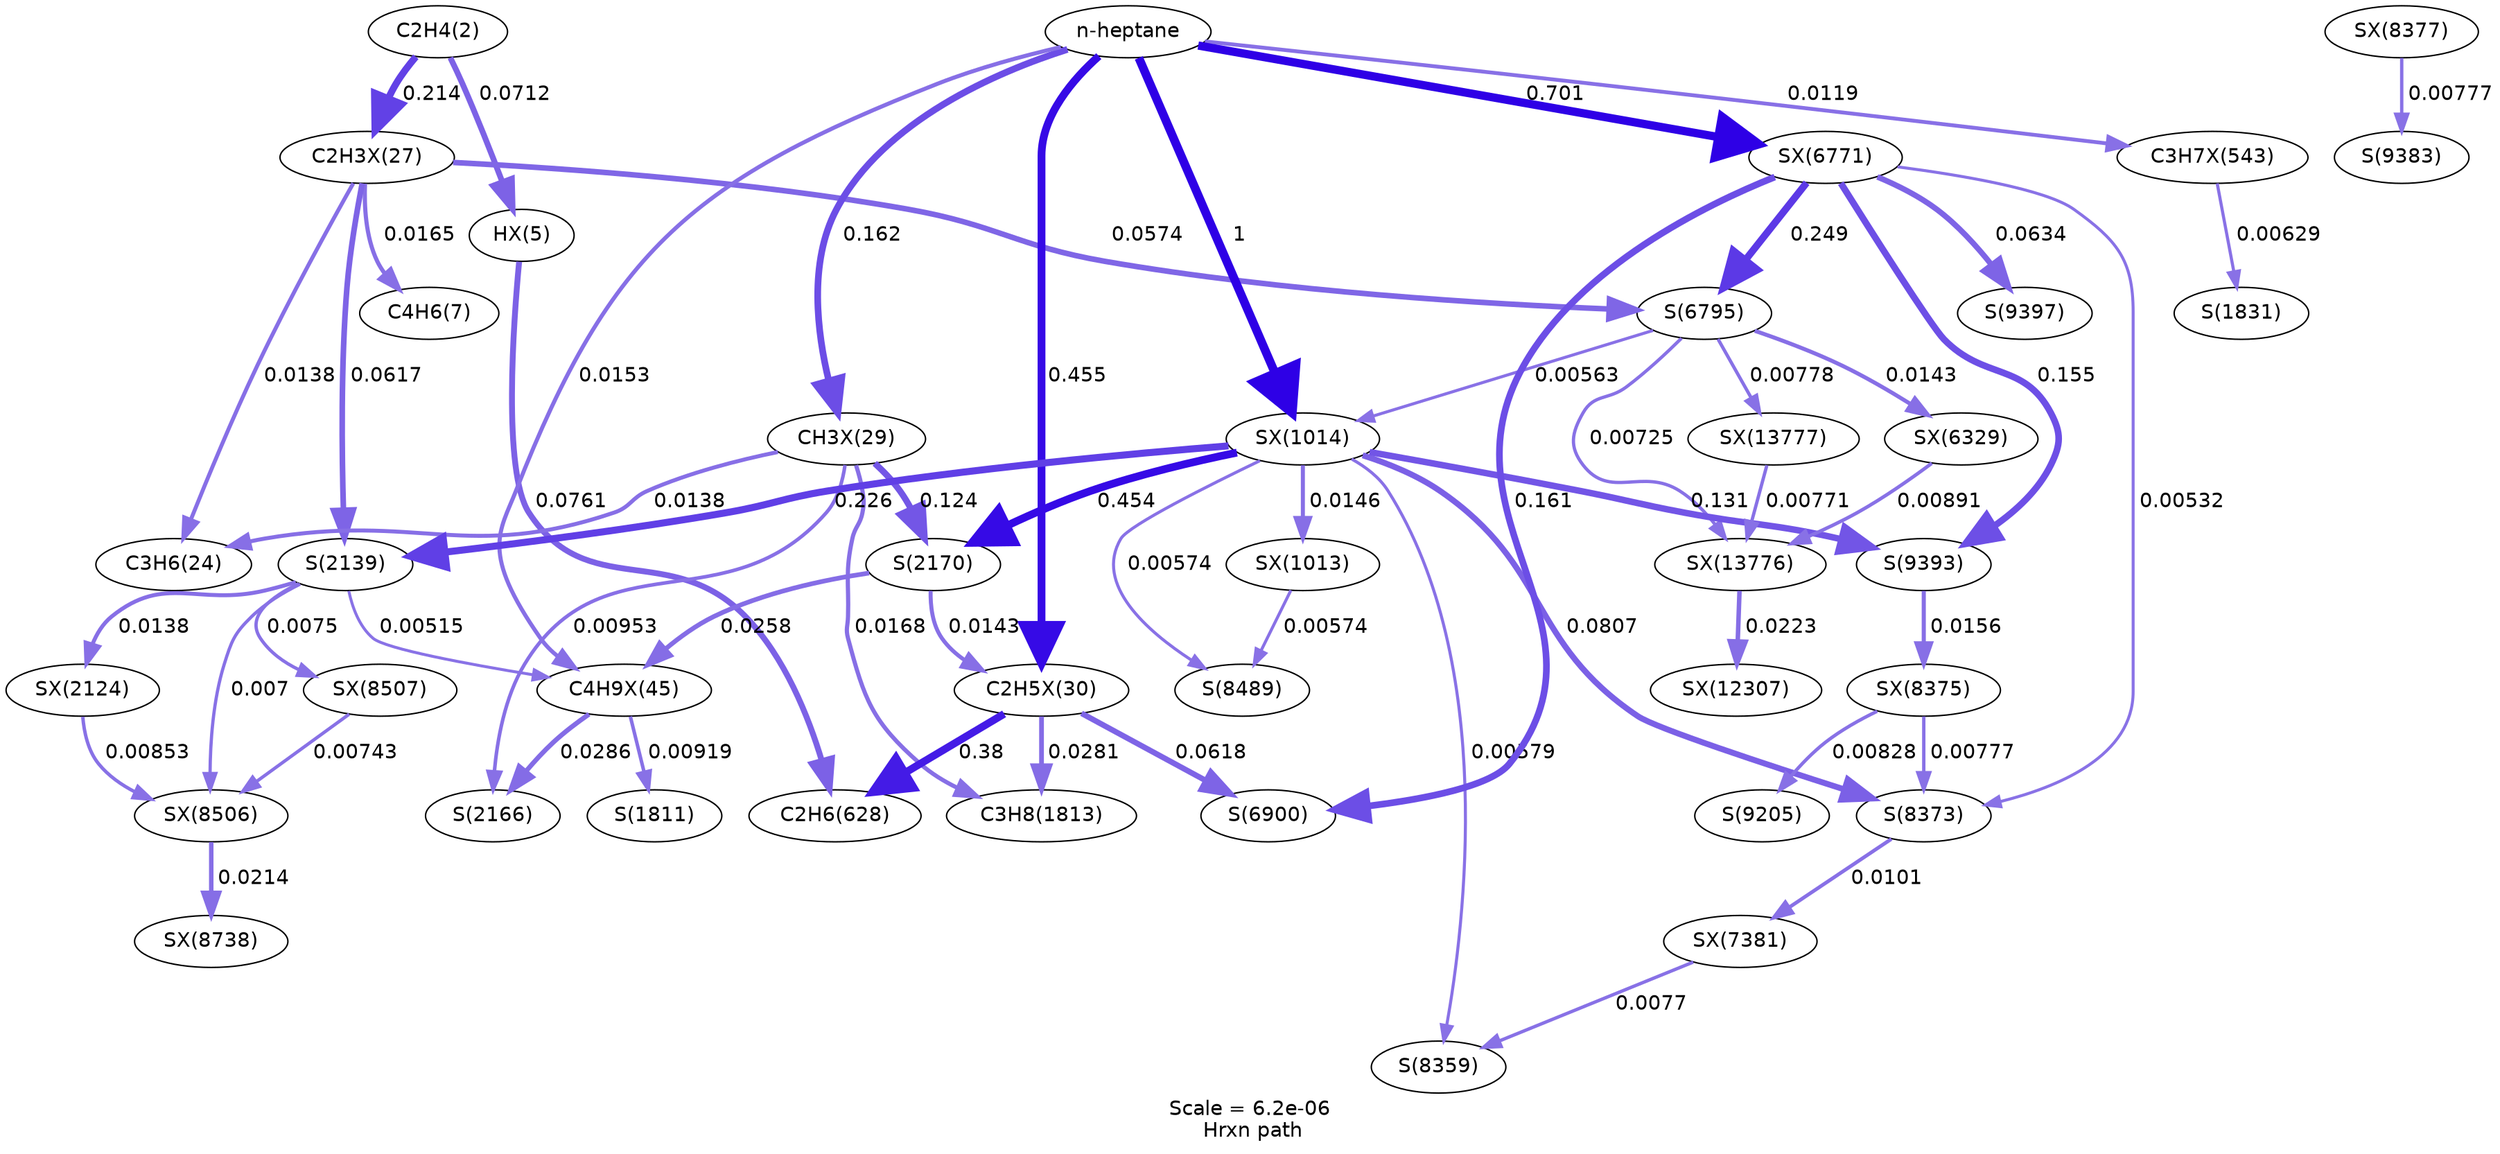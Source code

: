 digraph reaction_paths {
center=1;
s5 -> s75[fontname="Helvetica", style="setlinewidth(4)", arrowsize=2, color="0.7, 0.571, 0.9"
, label=" 0.0712"];
s5 -> s76[fontname="Helvetica", style="setlinewidth(4.83)", arrowsize=2.42, color="0.7, 0.714, 0.9"
, label=" 0.214"];
s75 -> s27[fontname="Helvetica", style="setlinewidth(4.06)", arrowsize=2.03, color="0.7, 0.576, 0.9"
, label=" 0.0761"];
s76 -> s8[fontname="Helvetica", style="setlinewidth(2.9)", arrowsize=1.45, color="0.7, 0.516, 0.9"
, label=" 0.0165"];
s76 -> s10[fontname="Helvetica", style="setlinewidth(2.77)", arrowsize=1.38, color="0.7, 0.514, 0.9"
, label=" 0.0138"];
s76 -> s43[fontname="Helvetica", style="setlinewidth(3.9)", arrowsize=1.95, color="0.7, 0.562, 0.9"
, label=" 0.0617"];
s76 -> s55[fontname="Helvetica", style="setlinewidth(3.84)", arrowsize=1.92, color="0.7, 0.557, 0.9"
, label=" 0.0574"];
s78 -> s10[fontname="Helvetica", style="setlinewidth(2.77)", arrowsize=1.38, color="0.7, 0.514, 0.9"
, label=" 0.0138"];
s0 -> s78[fontname="Helvetica", style="setlinewidth(4.62)", arrowsize=2.31, color="0.7, 0.662, 0.9"
, label=" 0.162"];
s78 -> s38[fontname="Helvetica", style="setlinewidth(2.92)", arrowsize=1.46, color="0.7, 0.517, 0.9"
, label=" 0.0168"];
s78 -> s48[fontname="Helvetica", style="setlinewidth(4.42)", arrowsize=2.21, color="0.7, 0.624, 0.9"
, label=" 0.124"];
s78 -> s46[fontname="Helvetica", style="setlinewidth(2.49)", arrowsize=1.24, color="0.7, 0.51, 0.9"
, label=" 0.00953"];
s79 -> s27[fontname="Helvetica", style="setlinewidth(5.27)", arrowsize=2.64, color="0.7, 0.88, 0.9"
, label=" 0.38"];
s0 -> s79[fontname="Helvetica", style="setlinewidth(5.4)", arrowsize=2.7, color="0.7, 0.955, 0.9"
, label=" 0.455"];
s79 -> s38[fontname="Helvetica", style="setlinewidth(3.3)", arrowsize=1.65, color="0.7, 0.528, 0.9"
, label=" 0.0281"];
s48 -> s79[fontname="Helvetica", style="setlinewidth(2.79)", arrowsize=1.4, color="0.7, 0.514, 0.9"
, label=" 0.0143"];
s79 -> s57[fontname="Helvetica", style="setlinewidth(3.9)", arrowsize=1.95, color="0.7, 0.562, 0.9"
, label=" 0.0618"];
s137 -> s40[fontname="Helvetica", style="setlinewidth(2.17)", arrowsize=1.09, color="0.7, 0.506, 0.9"
, label=" 0.00629"];
s0 -> s137[fontname="Helvetica", style="setlinewidth(2.65)", arrowsize=1.33, color="0.7, 0.512, 0.9"
, label=" 0.0119"];
s0 -> s88[fontname="Helvetica", style="setlinewidth(2.84)", arrowsize=1.42, color="0.7, 0.515, 0.9"
, label=" 0.0153"];
s48 -> s88[fontname="Helvetica", style="setlinewidth(3.24)", arrowsize=1.62, color="0.7, 0.526, 0.9"
, label=" 0.0258"];
s88 -> s37[fontname="Helvetica", style="setlinewidth(2.46)", arrowsize=1.23, color="0.7, 0.509, 0.9"
, label=" 0.00919"];
s88 -> s46[fontname="Helvetica", style="setlinewidth(3.32)", arrowsize=1.66, color="0.7, 0.529, 0.9"
, label=" 0.0286"];
s43 -> s88[fontname="Helvetica", style="setlinewidth(2.02)", arrowsize=1.01, color="0.7, 0.505, 0.9"
, label=" 0.00515"];
s0 -> s170[fontname="Helvetica", style="setlinewidth(6)", arrowsize=3, color="0.7, 1.5, 0.9"
, label=" 1"];
s0 -> s259[fontname="Helvetica", style="setlinewidth(5.73)", arrowsize=2.87, color="0.7, 1.2, 0.9"
, label=" 0.701"];
s170 -> s48[fontname="Helvetica", style="setlinewidth(5.4)", arrowsize=2.7, color="0.7, 0.954, 0.9"
, label=" 0.454"];
s259 -> s57[fontname="Helvetica", style="setlinewidth(4.62)", arrowsize=2.31, color="0.7, 0.661, 0.9"
, label=" 0.161"];
s170 -> s66[fontname="Helvetica", style="setlinewidth(4.1)", arrowsize=2.05, color="0.7, 0.581, 0.9"
, label=" 0.0807"];
s170 -> s169[fontname="Helvetica", style="setlinewidth(2.81)", arrowsize=1.41, color="0.7, 0.515, 0.9"
, label=" 0.0146"];
s170 -> s67[fontname="Helvetica", style="setlinewidth(2.1)", arrowsize=1.05, color="0.7, 0.506, 0.9"
, label=" 0.00574"];
s170 -> s65[fontname="Helvetica", style="setlinewidth(2.11)", arrowsize=1.06, color="0.7, 0.506, 0.9"
, label=" 0.00579"];
s170 -> s43[fontname="Helvetica", style="setlinewidth(4.88)", arrowsize=2.44, color="0.7, 0.726, 0.9"
, label=" 0.226"];
s170 -> s72[fontname="Helvetica", style="setlinewidth(4.47)", arrowsize=2.23, color="0.7, 0.631, 0.9"
, label=" 0.131"];
s55 -> s170[fontname="Helvetica", style="setlinewidth(2.09)", arrowsize=1.04, color="0.7, 0.506, 0.9"
, label=" 0.00563"];
s66 -> s263[fontname="Helvetica", style="setlinewidth(2.53)", arrowsize=1.27, color="0.7, 0.51, 0.9"
, label=" 0.0101"];
s269 -> s66[fontname="Helvetica", style="setlinewidth(2.33)", arrowsize=1.17, color="0.7, 0.508, 0.9"
, label=" 0.00777"];
s259 -> s66[fontname="Helvetica", style="setlinewidth(2.05)", arrowsize=1.02, color="0.7, 0.505, 0.9"
, label=" 0.00532"];
s169 -> s67[fontname="Helvetica", style="setlinewidth(2.1)", arrowsize=1.05, color="0.7, 0.506, 0.9"
, label=" 0.00574"];
s263 -> s65[fontname="Helvetica", style="setlinewidth(2.33)", arrowsize=1.16, color="0.7, 0.508, 0.9"
, label=" 0.0077"];
s43 -> s194[fontname="Helvetica", style="setlinewidth(2.77)", arrowsize=1.38, color="0.7, 0.514, 0.9"
, label=" 0.0138"];
s43 -> s272[fontname="Helvetica", style="setlinewidth(2.25)", arrowsize=1.13, color="0.7, 0.507, 0.9"
, label=" 0.007"];
s43 -> s273[fontname="Helvetica", style="setlinewidth(2.31)", arrowsize=1.15, color="0.7, 0.507, 0.9"
, label=" 0.0075"];
s194 -> s272[fontname="Helvetica", style="setlinewidth(2.4)", arrowsize=1.2, color="0.7, 0.509, 0.9"
, label=" 0.00853"];
s273 -> s272[fontname="Helvetica", style="setlinewidth(2.3)", arrowsize=1.15, color="0.7, 0.507, 0.9"
, label=" 0.00743"];
s272 -> s275[fontname="Helvetica", style="setlinewidth(3.1)", arrowsize=1.55, color="0.7, 0.521, 0.9"
, label=" 0.0214"];
s269 -> s69[fontname="Helvetica", style="setlinewidth(2.38)", arrowsize=1.19, color="0.7, 0.508, 0.9"
, label=" 0.00828"];
s72 -> s269[fontname="Helvetica", style="setlinewidth(2.86)", arrowsize=1.43, color="0.7, 0.516, 0.9"
, label=" 0.0156"];
s259 -> s72[fontname="Helvetica", style="setlinewidth(4.59)", arrowsize=2.3, color="0.7, 0.655, 0.9"
, label=" 0.155"];
s259 -> s73[fontname="Helvetica", style="setlinewidth(3.92)", arrowsize=1.96, color="0.7, 0.563, 0.9"
, label=" 0.0634"];
s259 -> s55[fontname="Helvetica", style="setlinewidth(4.95)", arrowsize=2.47, color="0.7, 0.749, 0.9"
, label=" 0.249"];
s55 -> s255[fontname="Helvetica", style="setlinewidth(2.79)", arrowsize=1.4, color="0.7, 0.514, 0.9"
, label=" 0.0143"];
s55 -> s300[fontname="Helvetica", style="setlinewidth(2.28)", arrowsize=1.14, color="0.7, 0.507, 0.9"
, label=" 0.00725"];
s55 -> s301[fontname="Helvetica", style="setlinewidth(2.33)", arrowsize=1.17, color="0.7, 0.508, 0.9"
, label=" 0.00778"];
s255 -> s300[fontname="Helvetica", style="setlinewidth(2.44)", arrowsize=1.22, color="0.7, 0.509, 0.9"
, label=" 0.00891"];
s301 -> s300[fontname="Helvetica", style="setlinewidth(2.33)", arrowsize=1.16, color="0.7, 0.508, 0.9"
, label=" 0.00771"];
s300 -> s296[fontname="Helvetica", style="setlinewidth(3.13)", arrowsize=1.56, color="0.7, 0.522, 0.9"
, label=" 0.0223"];
s270 -> s70[fontname="Helvetica", style="setlinewidth(2.33)", arrowsize=1.17, color="0.7, 0.508, 0.9"
, label=" 0.00777"];
s0 [ fontname="Helvetica", label="n-heptane"];
s5 [ fontname="Helvetica", label="C2H4(2)"];
s8 [ fontname="Helvetica", label="C4H6(7)"];
s10 [ fontname="Helvetica", label="C3H6(24)"];
s27 [ fontname="Helvetica", label="C2H6(628)"];
s37 [ fontname="Helvetica", label="S(1811)"];
s38 [ fontname="Helvetica", label="C3H8(1813)"];
s40 [ fontname="Helvetica", label="S(1831)"];
s43 [ fontname="Helvetica", label="S(2139)"];
s46 [ fontname="Helvetica", label="S(2166)"];
s48 [ fontname="Helvetica", label="S(2170)"];
s55 [ fontname="Helvetica", label="S(6795)"];
s57 [ fontname="Helvetica", label="S(6900)"];
s65 [ fontname="Helvetica", label="S(8359)"];
s66 [ fontname="Helvetica", label="S(8373)"];
s67 [ fontname="Helvetica", label="S(8489)"];
s69 [ fontname="Helvetica", label="S(9205)"];
s70 [ fontname="Helvetica", label="S(9383)"];
s72 [ fontname="Helvetica", label="S(9393)"];
s73 [ fontname="Helvetica", label="S(9397)"];
s75 [ fontname="Helvetica", label="HX(5)"];
s76 [ fontname="Helvetica", label="C2H3X(27)"];
s78 [ fontname="Helvetica", label="CH3X(29)"];
s79 [ fontname="Helvetica", label="C2H5X(30)"];
s88 [ fontname="Helvetica", label="C4H9X(45)"];
s137 [ fontname="Helvetica", label="C3H7X(543)"];
s169 [ fontname="Helvetica", label="SX(1013)"];
s170 [ fontname="Helvetica", label="SX(1014)"];
s194 [ fontname="Helvetica", label="SX(2124)"];
s255 [ fontname="Helvetica", label="SX(6329)"];
s259 [ fontname="Helvetica", label="SX(6771)"];
s263 [ fontname="Helvetica", label="SX(7381)"];
s269 [ fontname="Helvetica", label="SX(8375)"];
s270 [ fontname="Helvetica", label="SX(8377)"];
s272 [ fontname="Helvetica", label="SX(8506)"];
s273 [ fontname="Helvetica", label="SX(8507)"];
s275 [ fontname="Helvetica", label="SX(8738)"];
s296 [ fontname="Helvetica", label="SX(12307)"];
s300 [ fontname="Helvetica", label="SX(13776)"];
s301 [ fontname="Helvetica", label="SX(13777)"];
 label = "Scale = 6.2e-06\l Hrxn path";
 fontname = "Helvetica";
}

